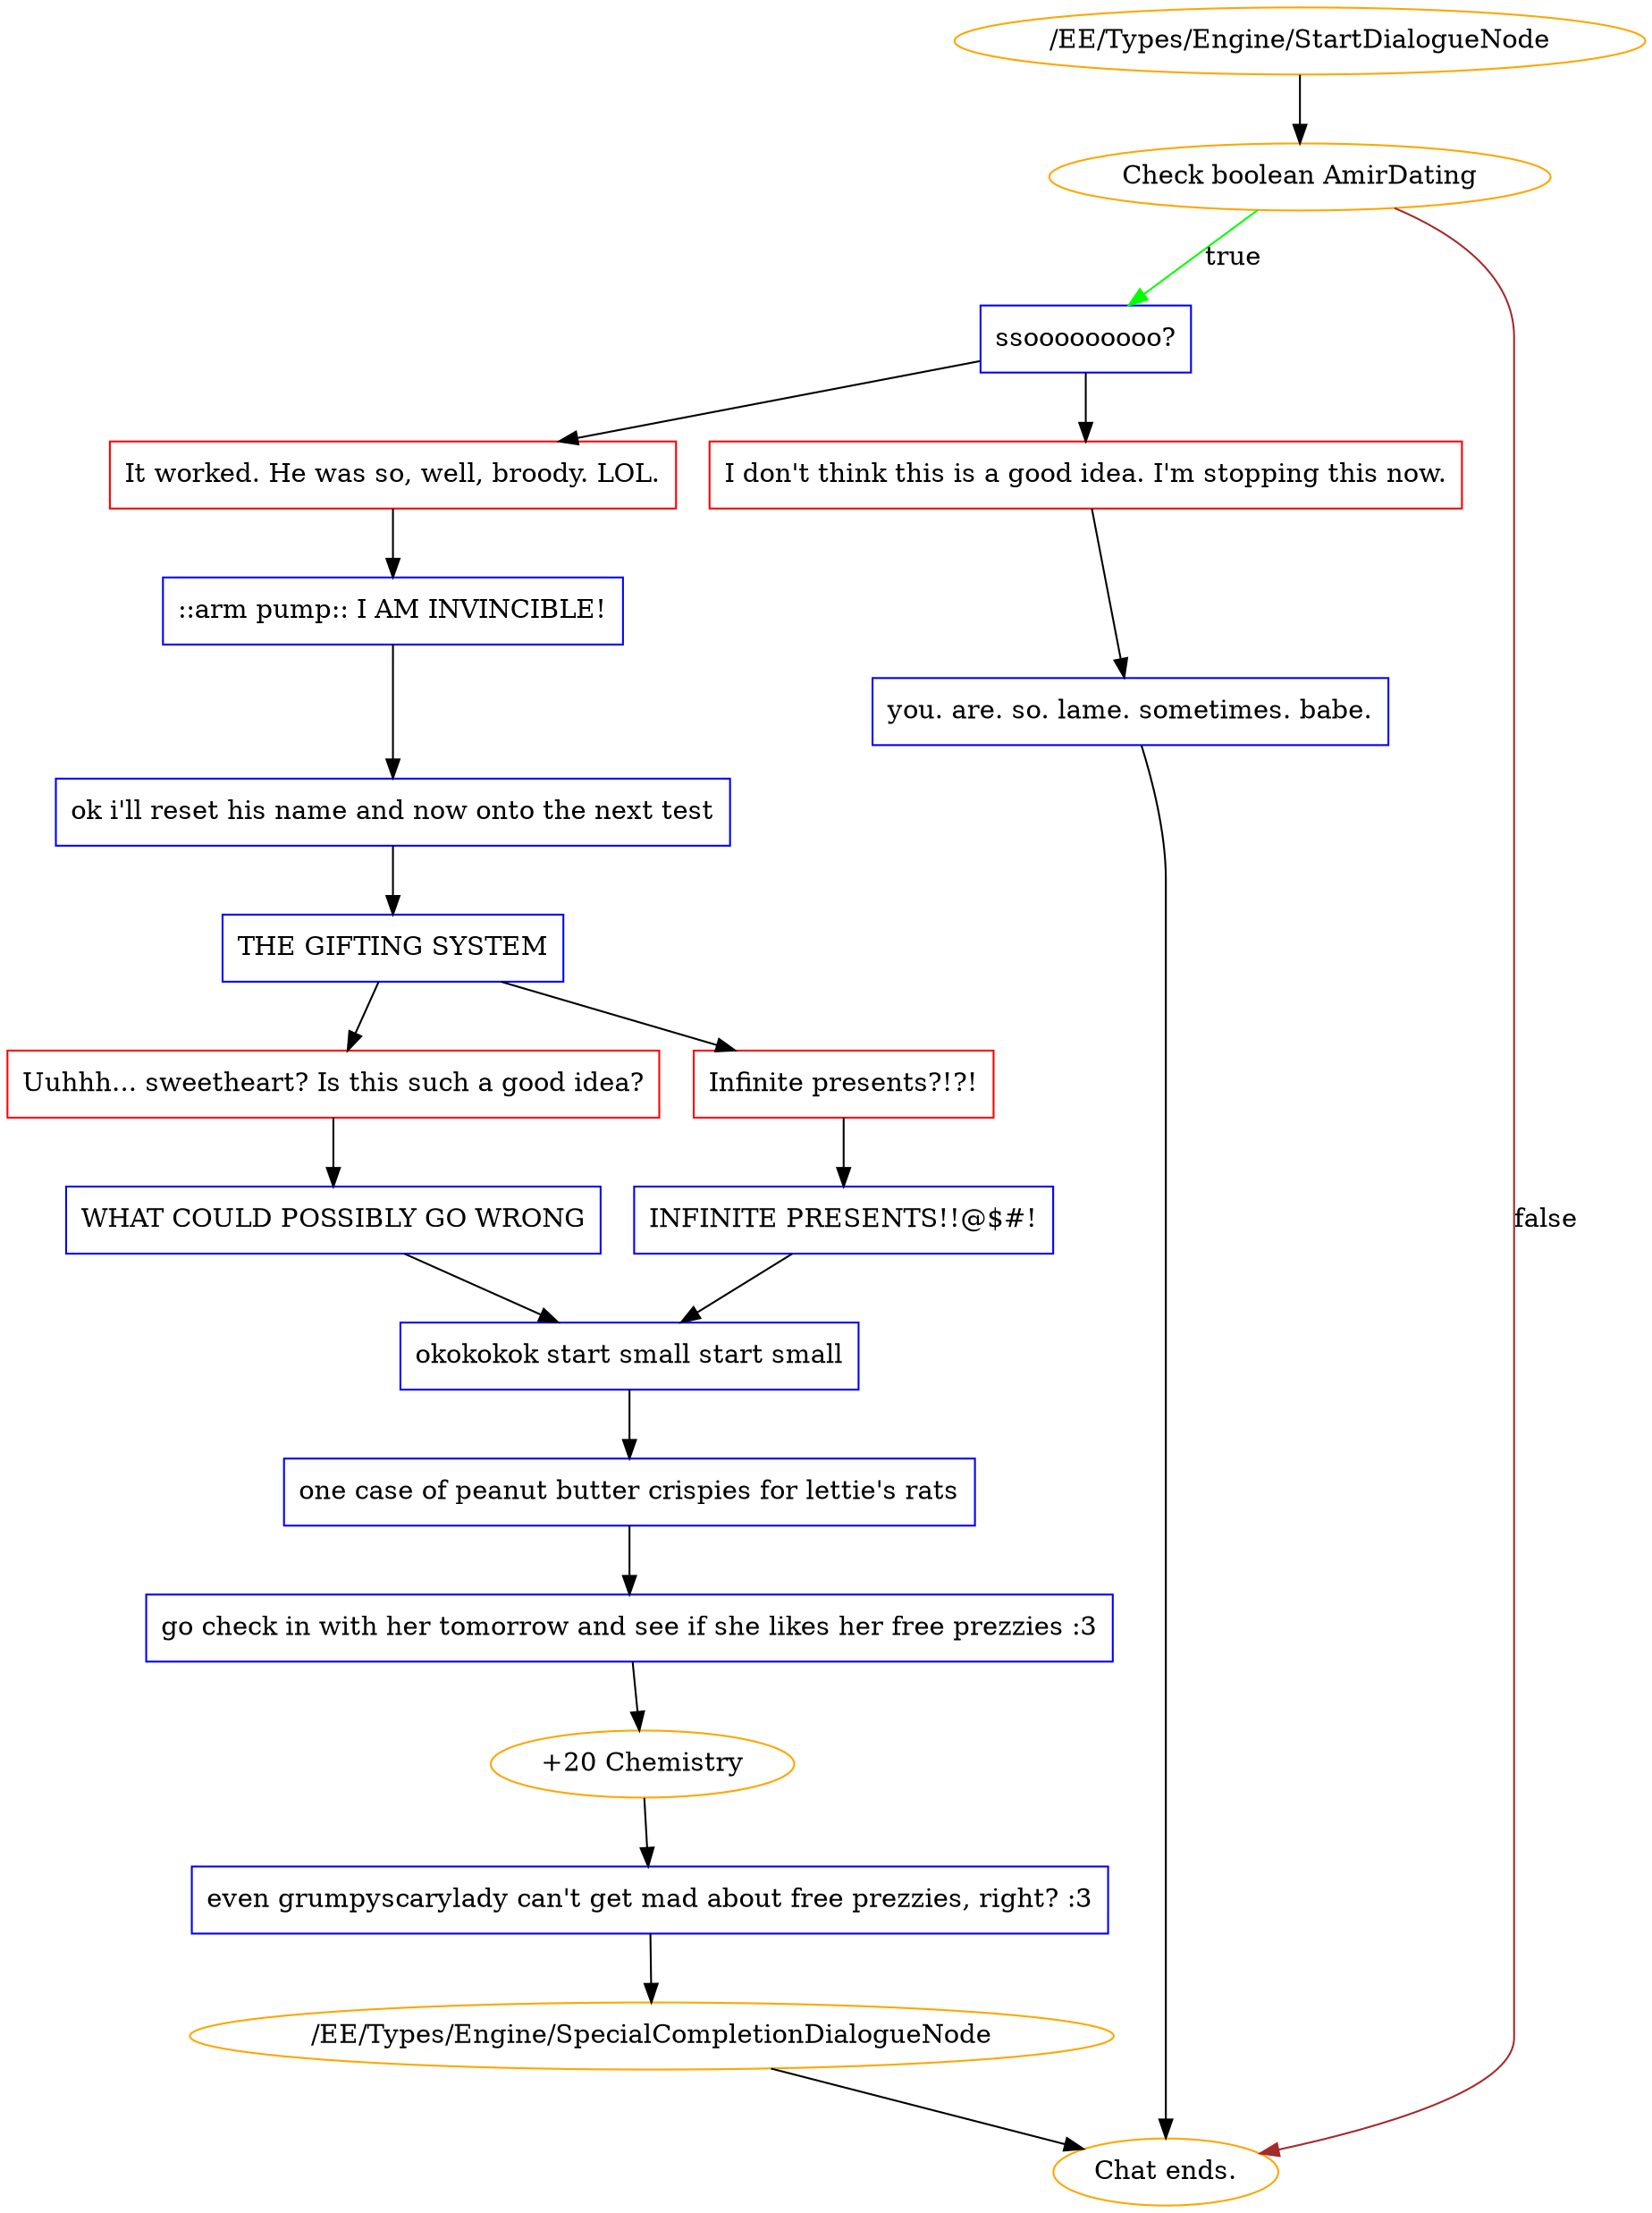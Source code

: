 digraph {
	3269 [label="/EE/Types/Engine/StartDialogueNode",color=orange];
		3269 -> 3270;
	3270 [label="Check boolean AmirDating",color=orange];
		3270 -> 3271 [label=true,color=green];
		3270 -> "Chat ends." [label=false,color=brown];
	3271 [label="ssooooooooo?",shape=box,color=blue];
		3271 -> 3273;
		3271 -> 3274;
	"Chat ends." [color=orange];
	3273 [label="It worked. He was so, well, broody. LOL.",shape=box,color=red];
		3273 -> 3275;
	3274 [label="I don't think this is a good idea. I'm stopping this now.",shape=box,color=red];
		3274 -> 3276;
	3275 [label="::arm pump:: I AM INVINCIBLE!",shape=box,color=blue];
		3275 -> 3278;
	3276 [label="you. are. so. lame. sometimes. babe.",shape=box,color=blue];
		3276 -> "Chat ends.";
	3278 [label="ok i'll reset his name and now onto the next test",shape=box,color=blue];
		3278 -> 3279;
	"Chat ends." [color=orange];
	3279 [label="THE GIFTING SYSTEM",shape=box,color=blue];
		3279 -> 3280;
		3279 -> 3281;
	3280 [label="Uuhhh... sweetheart? Is this such a good idea?",shape=box,color=red];
		3280 -> 3282;
	3281 [label="Infinite presents?!?!",shape=box,color=red];
		3281 -> 3283;
	3282 [label="WHAT COULD POSSIBLY GO WRONG",shape=box,color=blue];
		3282 -> 3284;
	3283 [label="INFINITE PRESENTS!!@$#!",shape=box,color=blue];
		3283 -> 3284;
	3284 [label="okokokok start small start small",shape=box,color=blue];
		3284 -> 3285;
	3285 [label="one case of peanut butter crispies for lettie's rats",shape=box,color=blue];
		3285 -> 3286;
	3286 [label="go check in with her tomorrow and see if she likes her free prezzies :3",shape=box,color=blue];
		3286 -> 3288;
	3288 [label="+20 Chemistry",color=orange];
		3288 -> 3287;
	3287 [label="even grumpyscarylady can't get mad about free prezzies, right? :3",shape=box,color=blue];
		3287 -> 2636;
	2636 [label="/EE/Types/Engine/SpecialCompletionDialogueNode",color=orange];
		2636 -> "Chat ends.";
	"Chat ends." [color=orange];
}